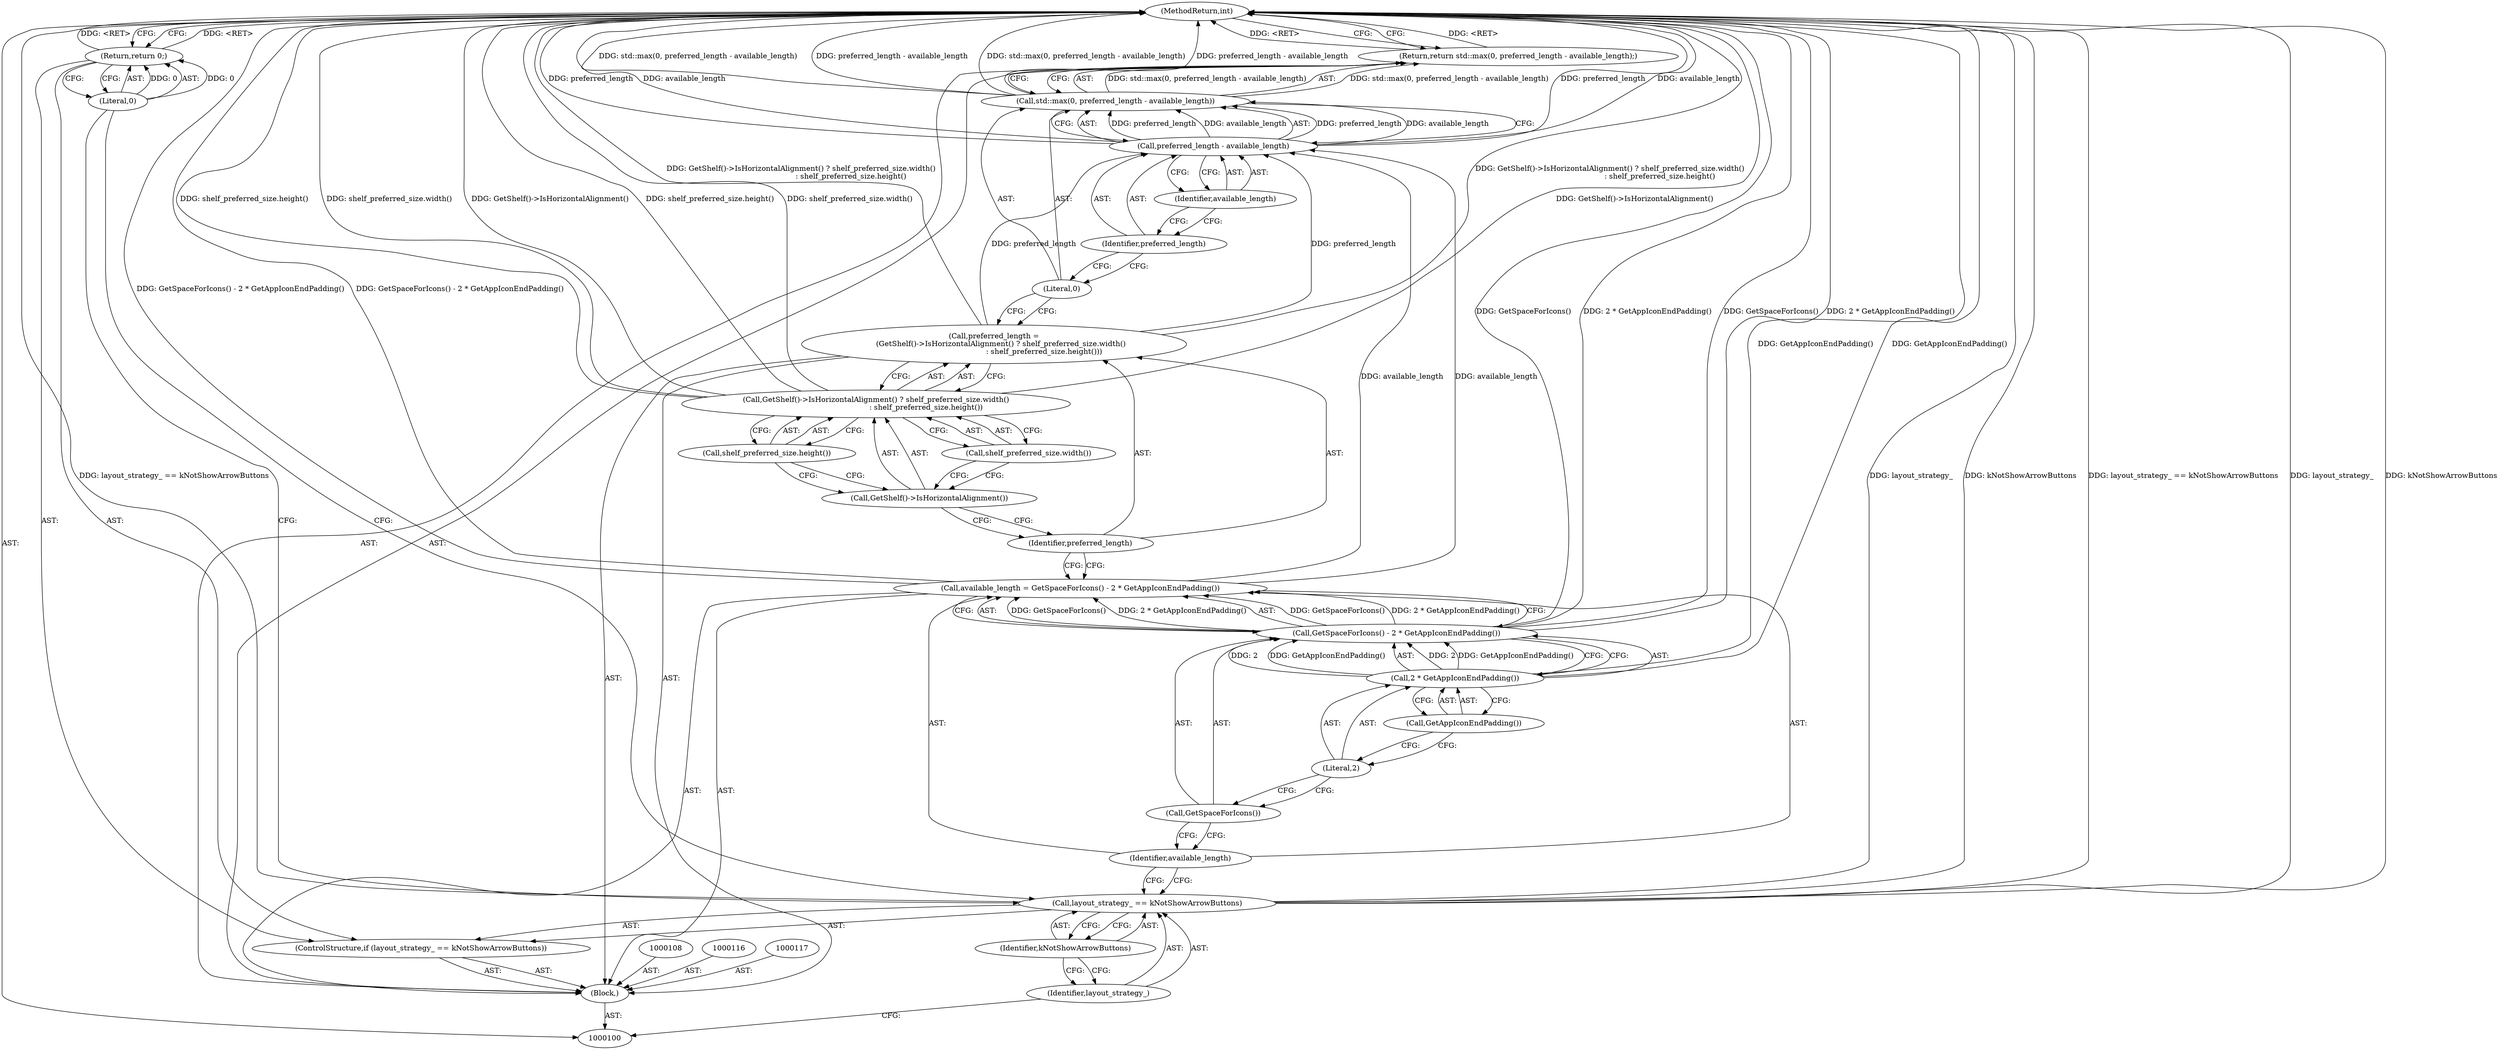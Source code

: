 digraph "0_Chrome_dfd28b1909358445e838fb0fdf3995c77a420aa8_2" {
"1000130" [label="(MethodReturn,int)"];
"1000101" [label="(Block,)"];
"1000122" [label="(Call,shelf_preferred_size.width())"];
"1000120" [label="(Call,GetShelf()->IsHorizontalAlignment() ? shelf_preferred_size.width()\n                                           : shelf_preferred_size.height())"];
"1000121" [label="(Call,GetShelf()->IsHorizontalAlignment())"];
"1000123" [label="(Call,shelf_preferred_size.height())"];
"1000126" [label="(Literal,0)"];
"1000124" [label="(Return,return std::max(0, preferred_length - available_length);)"];
"1000127" [label="(Call,preferred_length - available_length)"];
"1000128" [label="(Identifier,preferred_length)"];
"1000129" [label="(Identifier,available_length)"];
"1000125" [label="(Call,std::max(0, preferred_length - available_length))"];
"1000102" [label="(ControlStructure,if (layout_strategy_ == kNotShowArrowButtons))"];
"1000105" [label="(Identifier,kNotShowArrowButtons)"];
"1000103" [label="(Call,layout_strategy_ == kNotShowArrowButtons)"];
"1000104" [label="(Identifier,layout_strategy_)"];
"1000107" [label="(Literal,0)"];
"1000106" [label="(Return,return 0;)"];
"1000111" [label="(Call,GetSpaceForIcons() - 2 * GetAppIconEndPadding())"];
"1000112" [label="(Call,GetSpaceForIcons())"];
"1000113" [label="(Call,2 * GetAppIconEndPadding())"];
"1000114" [label="(Literal,2)"];
"1000115" [label="(Call,GetAppIconEndPadding())"];
"1000109" [label="(Call,available_length = GetSpaceForIcons() - 2 * GetAppIconEndPadding())"];
"1000110" [label="(Identifier,available_length)"];
"1000118" [label="(Call,preferred_length =\n      (GetShelf()->IsHorizontalAlignment() ? shelf_preferred_size.width()\n                                           : shelf_preferred_size.height()))"];
"1000119" [label="(Identifier,preferred_length)"];
"1000130" -> "1000100"  [label="AST: "];
"1000130" -> "1000106"  [label="CFG: "];
"1000130" -> "1000124"  [label="CFG: "];
"1000106" -> "1000130"  [label="DDG: <RET>"];
"1000124" -> "1000130"  [label="DDG: <RET>"];
"1000125" -> "1000130"  [label="DDG: std::max(0, preferred_length - available_length)"];
"1000125" -> "1000130"  [label="DDG: preferred_length - available_length"];
"1000103" -> "1000130"  [label="DDG: layout_strategy_"];
"1000103" -> "1000130"  [label="DDG: kNotShowArrowButtons"];
"1000103" -> "1000130"  [label="DDG: layout_strategy_ == kNotShowArrowButtons"];
"1000120" -> "1000130"  [label="DDG: shelf_preferred_size.height()"];
"1000120" -> "1000130"  [label="DDG: shelf_preferred_size.width()"];
"1000120" -> "1000130"  [label="DDG: GetShelf()->IsHorizontalAlignment()"];
"1000111" -> "1000130"  [label="DDG: GetSpaceForIcons()"];
"1000111" -> "1000130"  [label="DDG: 2 * GetAppIconEndPadding()"];
"1000127" -> "1000130"  [label="DDG: preferred_length"];
"1000127" -> "1000130"  [label="DDG: available_length"];
"1000109" -> "1000130"  [label="DDG: GetSpaceForIcons() - 2 * GetAppIconEndPadding()"];
"1000113" -> "1000130"  [label="DDG: GetAppIconEndPadding()"];
"1000118" -> "1000130"  [label="DDG: GetShelf()->IsHorizontalAlignment() ? shelf_preferred_size.width()\n                                           : shelf_preferred_size.height()"];
"1000101" -> "1000100"  [label="AST: "];
"1000102" -> "1000101"  [label="AST: "];
"1000108" -> "1000101"  [label="AST: "];
"1000109" -> "1000101"  [label="AST: "];
"1000116" -> "1000101"  [label="AST: "];
"1000117" -> "1000101"  [label="AST: "];
"1000118" -> "1000101"  [label="AST: "];
"1000124" -> "1000101"  [label="AST: "];
"1000122" -> "1000120"  [label="AST: "];
"1000122" -> "1000121"  [label="CFG: "];
"1000120" -> "1000122"  [label="CFG: "];
"1000120" -> "1000118"  [label="AST: "];
"1000120" -> "1000122"  [label="CFG: "];
"1000120" -> "1000123"  [label="CFG: "];
"1000121" -> "1000120"  [label="AST: "];
"1000122" -> "1000120"  [label="AST: "];
"1000123" -> "1000120"  [label="AST: "];
"1000118" -> "1000120"  [label="CFG: "];
"1000120" -> "1000130"  [label="DDG: shelf_preferred_size.height()"];
"1000120" -> "1000130"  [label="DDG: shelf_preferred_size.width()"];
"1000120" -> "1000130"  [label="DDG: GetShelf()->IsHorizontalAlignment()"];
"1000121" -> "1000120"  [label="AST: "];
"1000121" -> "1000119"  [label="CFG: "];
"1000122" -> "1000121"  [label="CFG: "];
"1000123" -> "1000121"  [label="CFG: "];
"1000123" -> "1000120"  [label="AST: "];
"1000123" -> "1000121"  [label="CFG: "];
"1000120" -> "1000123"  [label="CFG: "];
"1000126" -> "1000125"  [label="AST: "];
"1000126" -> "1000118"  [label="CFG: "];
"1000128" -> "1000126"  [label="CFG: "];
"1000124" -> "1000101"  [label="AST: "];
"1000124" -> "1000125"  [label="CFG: "];
"1000125" -> "1000124"  [label="AST: "];
"1000130" -> "1000124"  [label="CFG: "];
"1000124" -> "1000130"  [label="DDG: <RET>"];
"1000125" -> "1000124"  [label="DDG: std::max(0, preferred_length - available_length)"];
"1000127" -> "1000125"  [label="AST: "];
"1000127" -> "1000129"  [label="CFG: "];
"1000128" -> "1000127"  [label="AST: "];
"1000129" -> "1000127"  [label="AST: "];
"1000125" -> "1000127"  [label="CFG: "];
"1000127" -> "1000130"  [label="DDG: preferred_length"];
"1000127" -> "1000130"  [label="DDG: available_length"];
"1000127" -> "1000125"  [label="DDG: preferred_length"];
"1000127" -> "1000125"  [label="DDG: available_length"];
"1000118" -> "1000127"  [label="DDG: preferred_length"];
"1000109" -> "1000127"  [label="DDG: available_length"];
"1000128" -> "1000127"  [label="AST: "];
"1000128" -> "1000126"  [label="CFG: "];
"1000129" -> "1000128"  [label="CFG: "];
"1000129" -> "1000127"  [label="AST: "];
"1000129" -> "1000128"  [label="CFG: "];
"1000127" -> "1000129"  [label="CFG: "];
"1000125" -> "1000124"  [label="AST: "];
"1000125" -> "1000127"  [label="CFG: "];
"1000126" -> "1000125"  [label="AST: "];
"1000127" -> "1000125"  [label="AST: "];
"1000124" -> "1000125"  [label="CFG: "];
"1000125" -> "1000130"  [label="DDG: std::max(0, preferred_length - available_length)"];
"1000125" -> "1000130"  [label="DDG: preferred_length - available_length"];
"1000125" -> "1000124"  [label="DDG: std::max(0, preferred_length - available_length)"];
"1000127" -> "1000125"  [label="DDG: preferred_length"];
"1000127" -> "1000125"  [label="DDG: available_length"];
"1000102" -> "1000101"  [label="AST: "];
"1000103" -> "1000102"  [label="AST: "];
"1000106" -> "1000102"  [label="AST: "];
"1000105" -> "1000103"  [label="AST: "];
"1000105" -> "1000104"  [label="CFG: "];
"1000103" -> "1000105"  [label="CFG: "];
"1000103" -> "1000102"  [label="AST: "];
"1000103" -> "1000105"  [label="CFG: "];
"1000104" -> "1000103"  [label="AST: "];
"1000105" -> "1000103"  [label="AST: "];
"1000107" -> "1000103"  [label="CFG: "];
"1000110" -> "1000103"  [label="CFG: "];
"1000103" -> "1000130"  [label="DDG: layout_strategy_"];
"1000103" -> "1000130"  [label="DDG: kNotShowArrowButtons"];
"1000103" -> "1000130"  [label="DDG: layout_strategy_ == kNotShowArrowButtons"];
"1000104" -> "1000103"  [label="AST: "];
"1000104" -> "1000100"  [label="CFG: "];
"1000105" -> "1000104"  [label="CFG: "];
"1000107" -> "1000106"  [label="AST: "];
"1000107" -> "1000103"  [label="CFG: "];
"1000106" -> "1000107"  [label="CFG: "];
"1000107" -> "1000106"  [label="DDG: 0"];
"1000106" -> "1000102"  [label="AST: "];
"1000106" -> "1000107"  [label="CFG: "];
"1000107" -> "1000106"  [label="AST: "];
"1000130" -> "1000106"  [label="CFG: "];
"1000106" -> "1000130"  [label="DDG: <RET>"];
"1000107" -> "1000106"  [label="DDG: 0"];
"1000111" -> "1000109"  [label="AST: "];
"1000111" -> "1000113"  [label="CFG: "];
"1000112" -> "1000111"  [label="AST: "];
"1000113" -> "1000111"  [label="AST: "];
"1000109" -> "1000111"  [label="CFG: "];
"1000111" -> "1000130"  [label="DDG: GetSpaceForIcons()"];
"1000111" -> "1000130"  [label="DDG: 2 * GetAppIconEndPadding()"];
"1000111" -> "1000109"  [label="DDG: GetSpaceForIcons()"];
"1000111" -> "1000109"  [label="DDG: 2 * GetAppIconEndPadding()"];
"1000113" -> "1000111"  [label="DDG: 2"];
"1000113" -> "1000111"  [label="DDG: GetAppIconEndPadding()"];
"1000112" -> "1000111"  [label="AST: "];
"1000112" -> "1000110"  [label="CFG: "];
"1000114" -> "1000112"  [label="CFG: "];
"1000113" -> "1000111"  [label="AST: "];
"1000113" -> "1000115"  [label="CFG: "];
"1000114" -> "1000113"  [label="AST: "];
"1000115" -> "1000113"  [label="AST: "];
"1000111" -> "1000113"  [label="CFG: "];
"1000113" -> "1000130"  [label="DDG: GetAppIconEndPadding()"];
"1000113" -> "1000111"  [label="DDG: 2"];
"1000113" -> "1000111"  [label="DDG: GetAppIconEndPadding()"];
"1000114" -> "1000113"  [label="AST: "];
"1000114" -> "1000112"  [label="CFG: "];
"1000115" -> "1000114"  [label="CFG: "];
"1000115" -> "1000113"  [label="AST: "];
"1000115" -> "1000114"  [label="CFG: "];
"1000113" -> "1000115"  [label="CFG: "];
"1000109" -> "1000101"  [label="AST: "];
"1000109" -> "1000111"  [label="CFG: "];
"1000110" -> "1000109"  [label="AST: "];
"1000111" -> "1000109"  [label="AST: "];
"1000119" -> "1000109"  [label="CFG: "];
"1000109" -> "1000130"  [label="DDG: GetSpaceForIcons() - 2 * GetAppIconEndPadding()"];
"1000111" -> "1000109"  [label="DDG: GetSpaceForIcons()"];
"1000111" -> "1000109"  [label="DDG: 2 * GetAppIconEndPadding()"];
"1000109" -> "1000127"  [label="DDG: available_length"];
"1000110" -> "1000109"  [label="AST: "];
"1000110" -> "1000103"  [label="CFG: "];
"1000112" -> "1000110"  [label="CFG: "];
"1000118" -> "1000101"  [label="AST: "];
"1000118" -> "1000120"  [label="CFG: "];
"1000119" -> "1000118"  [label="AST: "];
"1000120" -> "1000118"  [label="AST: "];
"1000126" -> "1000118"  [label="CFG: "];
"1000118" -> "1000130"  [label="DDG: GetShelf()->IsHorizontalAlignment() ? shelf_preferred_size.width()\n                                           : shelf_preferred_size.height()"];
"1000118" -> "1000127"  [label="DDG: preferred_length"];
"1000119" -> "1000118"  [label="AST: "];
"1000119" -> "1000109"  [label="CFG: "];
"1000121" -> "1000119"  [label="CFG: "];
}
